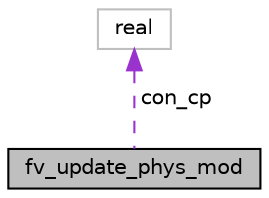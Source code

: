 digraph "fv_update_phys_mod"
{
 // INTERACTIVE_SVG=YES
  edge [fontname="Helvetica",fontsize="10",labelfontname="Helvetica",labelfontsize="10"];
  node [fontname="Helvetica",fontsize="10",shape=record];
  Node1 [label="fv_update_phys_mod",height=0.2,width=0.4,color="black", fillcolor="grey75", style="filled" fontcolor="black"];
  Node2 -> Node1 [dir="back",color="darkorchid3",fontsize="10",style="dashed",label=" con_cp" ,fontname="Helvetica"];
  Node2 [label="real",height=0.2,width=0.4,color="grey75", fillcolor="white", style="filled"];
}
